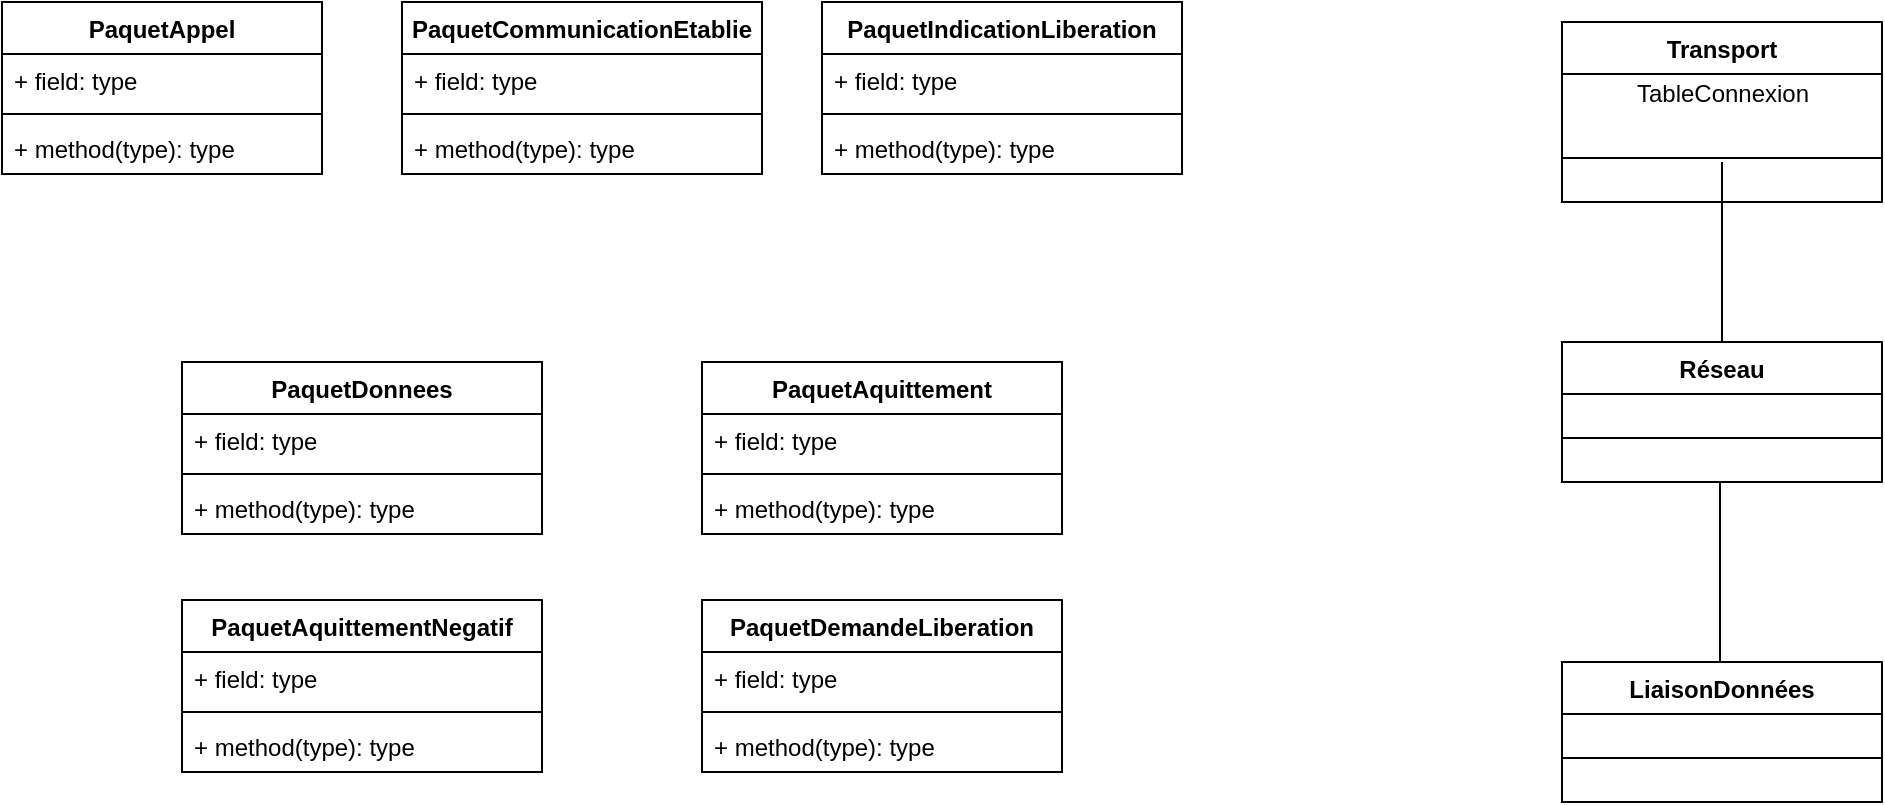 <mxfile version="14.6.0" type="device"><diagram id="C5RBs43oDa-KdzZeNtuy" name="Page-1"><mxGraphModel dx="1185" dy="635" grid="1" gridSize="10" guides="1" tooltips="1" connect="1" arrows="1" fold="1" page="1" pageScale="1" pageWidth="827" pageHeight="1169" math="0" shadow="0"><root><mxCell id="WIyWlLk6GJQsqaUBKTNV-0"/><mxCell id="WIyWlLk6GJQsqaUBKTNV-1" parent="WIyWlLk6GJQsqaUBKTNV-0"/><mxCell id="0KwUpsb9JkQLaZodWrig-3" value="Transport" style="swimlane;fontStyle=1;align=center;verticalAlign=top;childLayout=stackLayout;horizontal=1;startSize=26;horizontalStack=0;resizeParent=1;resizeParentMax=0;resizeLast=0;collapsible=1;marginBottom=0;" vertex="1" parent="WIyWlLk6GJQsqaUBKTNV-1"><mxGeometry x="860" y="210" width="160" height="90" as="geometry"/></mxCell><mxCell id="0KwUpsb9JkQLaZodWrig-76" value="TableConnexion" style="text;html=1;align=center;verticalAlign=middle;resizable=0;points=[];autosize=1;strokeColor=none;" vertex="1" parent="0KwUpsb9JkQLaZodWrig-3"><mxGeometry y="26" width="160" height="20" as="geometry"/></mxCell><mxCell id="0KwUpsb9JkQLaZodWrig-5" value="" style="line;strokeWidth=1;fillColor=none;align=left;verticalAlign=middle;spacingTop=-1;spacingLeft=3;spacingRight=3;rotatable=0;labelPosition=right;points=[];portConstraint=eastwest;" vertex="1" parent="0KwUpsb9JkQLaZodWrig-3"><mxGeometry y="46" width="160" height="44" as="geometry"/></mxCell><mxCell id="0KwUpsb9JkQLaZodWrig-7" value="Réseau" style="swimlane;fontStyle=1;align=center;verticalAlign=top;childLayout=stackLayout;horizontal=1;startSize=26;horizontalStack=0;resizeParent=1;resizeParentMax=0;resizeLast=0;collapsible=1;marginBottom=0;" vertex="1" parent="WIyWlLk6GJQsqaUBKTNV-1"><mxGeometry x="860" y="370" width="160" height="70" as="geometry"/></mxCell><mxCell id="0KwUpsb9JkQLaZodWrig-8" value="" style="line;strokeWidth=1;fillColor=none;align=left;verticalAlign=middle;spacingTop=-1;spacingLeft=3;spacingRight=3;rotatable=0;labelPosition=right;points=[];portConstraint=eastwest;" vertex="1" parent="0KwUpsb9JkQLaZodWrig-7"><mxGeometry y="26" width="160" height="44" as="geometry"/></mxCell><mxCell id="0KwUpsb9JkQLaZodWrig-9" value="LiaisonDonnées" style="swimlane;fontStyle=1;align=center;verticalAlign=top;childLayout=stackLayout;horizontal=1;startSize=26;horizontalStack=0;resizeParent=1;resizeParentMax=0;resizeLast=0;collapsible=1;marginBottom=0;" vertex="1" parent="WIyWlLk6GJQsqaUBKTNV-1"><mxGeometry x="860" y="530" width="160" height="70" as="geometry"/></mxCell><mxCell id="0KwUpsb9JkQLaZodWrig-10" value="" style="line;strokeWidth=1;fillColor=none;align=left;verticalAlign=middle;spacingTop=-1;spacingLeft=3;spacingRight=3;rotatable=0;labelPosition=right;points=[];portConstraint=eastwest;" vertex="1" parent="0KwUpsb9JkQLaZodWrig-9"><mxGeometry y="26" width="160" height="44" as="geometry"/></mxCell><mxCell id="0KwUpsb9JkQLaZodWrig-17" value="" style="endArrow=none;html=1;exitX=0.5;exitY=0;exitDx=0;exitDy=0;" edge="1" parent="WIyWlLk6GJQsqaUBKTNV-1" source="0KwUpsb9JkQLaZodWrig-7"><mxGeometry width="50" height="50" relative="1" as="geometry"><mxPoint x="890" y="330" as="sourcePoint"/><mxPoint x="940" y="280" as="targetPoint"/></mxGeometry></mxCell><mxCell id="0KwUpsb9JkQLaZodWrig-18" value="" style="endArrow=none;html=1;exitX=0.5;exitY=0;exitDx=0;exitDy=0;" edge="1" parent="WIyWlLk6GJQsqaUBKTNV-1"><mxGeometry width="50" height="50" relative="1" as="geometry"><mxPoint x="939" y="530" as="sourcePoint"/><mxPoint x="939" y="440" as="targetPoint"/></mxGeometry></mxCell><mxCell id="0KwUpsb9JkQLaZodWrig-33" value="PaquetAppel" style="swimlane;fontStyle=1;align=center;verticalAlign=top;childLayout=stackLayout;horizontal=1;startSize=26;horizontalStack=0;resizeParent=1;resizeParentMax=0;resizeLast=0;collapsible=1;marginBottom=0;" vertex="1" parent="WIyWlLk6GJQsqaUBKTNV-1"><mxGeometry x="80" y="200" width="160" height="86" as="geometry"/></mxCell><mxCell id="0KwUpsb9JkQLaZodWrig-34" value="+ field: type" style="text;strokeColor=none;fillColor=none;align=left;verticalAlign=top;spacingLeft=4;spacingRight=4;overflow=hidden;rotatable=0;points=[[0,0.5],[1,0.5]];portConstraint=eastwest;" vertex="1" parent="0KwUpsb9JkQLaZodWrig-33"><mxGeometry y="26" width="160" height="26" as="geometry"/></mxCell><mxCell id="0KwUpsb9JkQLaZodWrig-35" value="" style="line;strokeWidth=1;fillColor=none;align=left;verticalAlign=middle;spacingTop=-1;spacingLeft=3;spacingRight=3;rotatable=0;labelPosition=right;points=[];portConstraint=eastwest;" vertex="1" parent="0KwUpsb9JkQLaZodWrig-33"><mxGeometry y="52" width="160" height="8" as="geometry"/></mxCell><mxCell id="0KwUpsb9JkQLaZodWrig-36" value="+ method(type): type" style="text;strokeColor=none;fillColor=none;align=left;verticalAlign=top;spacingLeft=4;spacingRight=4;overflow=hidden;rotatable=0;points=[[0,0.5],[1,0.5]];portConstraint=eastwest;" vertex="1" parent="0KwUpsb9JkQLaZodWrig-33"><mxGeometry y="60" width="160" height="26" as="geometry"/></mxCell><mxCell id="0KwUpsb9JkQLaZodWrig-37" value="PaquetCommunicationEtablie" style="swimlane;fontStyle=1;align=center;verticalAlign=top;childLayout=stackLayout;horizontal=1;startSize=26;horizontalStack=0;resizeParent=1;resizeParentMax=0;resizeLast=0;collapsible=1;marginBottom=0;" vertex="1" parent="WIyWlLk6GJQsqaUBKTNV-1"><mxGeometry x="280" y="200" width="180" height="86" as="geometry"/></mxCell><mxCell id="0KwUpsb9JkQLaZodWrig-38" value="+ field: type" style="text;strokeColor=none;fillColor=none;align=left;verticalAlign=top;spacingLeft=4;spacingRight=4;overflow=hidden;rotatable=0;points=[[0,0.5],[1,0.5]];portConstraint=eastwest;" vertex="1" parent="0KwUpsb9JkQLaZodWrig-37"><mxGeometry y="26" width="180" height="26" as="geometry"/></mxCell><mxCell id="0KwUpsb9JkQLaZodWrig-39" value="" style="line;strokeWidth=1;fillColor=none;align=left;verticalAlign=middle;spacingTop=-1;spacingLeft=3;spacingRight=3;rotatable=0;labelPosition=right;points=[];portConstraint=eastwest;" vertex="1" parent="0KwUpsb9JkQLaZodWrig-37"><mxGeometry y="52" width="180" height="8" as="geometry"/></mxCell><mxCell id="0KwUpsb9JkQLaZodWrig-40" value="+ method(type): type" style="text;strokeColor=none;fillColor=none;align=left;verticalAlign=top;spacingLeft=4;spacingRight=4;overflow=hidden;rotatable=0;points=[[0,0.5],[1,0.5]];portConstraint=eastwest;" vertex="1" parent="0KwUpsb9JkQLaZodWrig-37"><mxGeometry y="60" width="180" height="26" as="geometry"/></mxCell><mxCell id="0KwUpsb9JkQLaZodWrig-41" value="PaquetIndicationLiberation" style="swimlane;fontStyle=1;align=center;verticalAlign=top;childLayout=stackLayout;horizontal=1;startSize=26;horizontalStack=0;resizeParent=1;resizeParentMax=0;resizeLast=0;collapsible=1;marginBottom=0;" vertex="1" parent="WIyWlLk6GJQsqaUBKTNV-1"><mxGeometry x="490" y="200" width="180" height="86" as="geometry"/></mxCell><mxCell id="0KwUpsb9JkQLaZodWrig-42" value="+ field: type" style="text;strokeColor=none;fillColor=none;align=left;verticalAlign=top;spacingLeft=4;spacingRight=4;overflow=hidden;rotatable=0;points=[[0,0.5],[1,0.5]];portConstraint=eastwest;" vertex="1" parent="0KwUpsb9JkQLaZodWrig-41"><mxGeometry y="26" width="180" height="26" as="geometry"/></mxCell><mxCell id="0KwUpsb9JkQLaZodWrig-43" value="" style="line;strokeWidth=1;fillColor=none;align=left;verticalAlign=middle;spacingTop=-1;spacingLeft=3;spacingRight=3;rotatable=0;labelPosition=right;points=[];portConstraint=eastwest;" vertex="1" parent="0KwUpsb9JkQLaZodWrig-41"><mxGeometry y="52" width="180" height="8" as="geometry"/></mxCell><mxCell id="0KwUpsb9JkQLaZodWrig-44" value="+ method(type): type" style="text;strokeColor=none;fillColor=none;align=left;verticalAlign=top;spacingLeft=4;spacingRight=4;overflow=hidden;rotatable=0;points=[[0,0.5],[1,0.5]];portConstraint=eastwest;" vertex="1" parent="0KwUpsb9JkQLaZodWrig-41"><mxGeometry y="60" width="180" height="26" as="geometry"/></mxCell><mxCell id="0KwUpsb9JkQLaZodWrig-45" value="PaquetDonnees" style="swimlane;fontStyle=1;align=center;verticalAlign=top;childLayout=stackLayout;horizontal=1;startSize=26;horizontalStack=0;resizeParent=1;resizeParentMax=0;resizeLast=0;collapsible=1;marginBottom=0;" vertex="1" parent="WIyWlLk6GJQsqaUBKTNV-1"><mxGeometry x="170" y="380" width="180" height="86" as="geometry"/></mxCell><mxCell id="0KwUpsb9JkQLaZodWrig-46" value="+ field: type" style="text;strokeColor=none;fillColor=none;align=left;verticalAlign=top;spacingLeft=4;spacingRight=4;overflow=hidden;rotatable=0;points=[[0,0.5],[1,0.5]];portConstraint=eastwest;" vertex="1" parent="0KwUpsb9JkQLaZodWrig-45"><mxGeometry y="26" width="180" height="26" as="geometry"/></mxCell><mxCell id="0KwUpsb9JkQLaZodWrig-47" value="" style="line;strokeWidth=1;fillColor=none;align=left;verticalAlign=middle;spacingTop=-1;spacingLeft=3;spacingRight=3;rotatable=0;labelPosition=right;points=[];portConstraint=eastwest;" vertex="1" parent="0KwUpsb9JkQLaZodWrig-45"><mxGeometry y="52" width="180" height="8" as="geometry"/></mxCell><mxCell id="0KwUpsb9JkQLaZodWrig-48" value="+ method(type): type" style="text;strokeColor=none;fillColor=none;align=left;verticalAlign=top;spacingLeft=4;spacingRight=4;overflow=hidden;rotatable=0;points=[[0,0.5],[1,0.5]];portConstraint=eastwest;" vertex="1" parent="0KwUpsb9JkQLaZodWrig-45"><mxGeometry y="60" width="180" height="26" as="geometry"/></mxCell><mxCell id="0KwUpsb9JkQLaZodWrig-49" value="PaquetAquittement" style="swimlane;fontStyle=1;align=center;verticalAlign=top;childLayout=stackLayout;horizontal=1;startSize=26;horizontalStack=0;resizeParent=1;resizeParentMax=0;resizeLast=0;collapsible=1;marginBottom=0;" vertex="1" parent="WIyWlLk6GJQsqaUBKTNV-1"><mxGeometry x="430" y="380" width="180" height="86" as="geometry"/></mxCell><mxCell id="0KwUpsb9JkQLaZodWrig-50" value="+ field: type" style="text;strokeColor=none;fillColor=none;align=left;verticalAlign=top;spacingLeft=4;spacingRight=4;overflow=hidden;rotatable=0;points=[[0,0.5],[1,0.5]];portConstraint=eastwest;" vertex="1" parent="0KwUpsb9JkQLaZodWrig-49"><mxGeometry y="26" width="180" height="26" as="geometry"/></mxCell><mxCell id="0KwUpsb9JkQLaZodWrig-51" value="" style="line;strokeWidth=1;fillColor=none;align=left;verticalAlign=middle;spacingTop=-1;spacingLeft=3;spacingRight=3;rotatable=0;labelPosition=right;points=[];portConstraint=eastwest;" vertex="1" parent="0KwUpsb9JkQLaZodWrig-49"><mxGeometry y="52" width="180" height="8" as="geometry"/></mxCell><mxCell id="0KwUpsb9JkQLaZodWrig-52" value="+ method(type): type" style="text;strokeColor=none;fillColor=none;align=left;verticalAlign=top;spacingLeft=4;spacingRight=4;overflow=hidden;rotatable=0;points=[[0,0.5],[1,0.5]];portConstraint=eastwest;" vertex="1" parent="0KwUpsb9JkQLaZodWrig-49"><mxGeometry y="60" width="180" height="26" as="geometry"/></mxCell><mxCell id="0KwUpsb9JkQLaZodWrig-53" value="PaquetAquittementNegatif" style="swimlane;fontStyle=1;align=center;verticalAlign=top;childLayout=stackLayout;horizontal=1;startSize=26;horizontalStack=0;resizeParent=1;resizeParentMax=0;resizeLast=0;collapsible=1;marginBottom=0;" vertex="1" parent="WIyWlLk6GJQsqaUBKTNV-1"><mxGeometry x="170" y="499" width="180" height="86" as="geometry"/></mxCell><mxCell id="0KwUpsb9JkQLaZodWrig-54" value="+ field: type" style="text;strokeColor=none;fillColor=none;align=left;verticalAlign=top;spacingLeft=4;spacingRight=4;overflow=hidden;rotatable=0;points=[[0,0.5],[1,0.5]];portConstraint=eastwest;" vertex="1" parent="0KwUpsb9JkQLaZodWrig-53"><mxGeometry y="26" width="180" height="26" as="geometry"/></mxCell><mxCell id="0KwUpsb9JkQLaZodWrig-55" value="" style="line;strokeWidth=1;fillColor=none;align=left;verticalAlign=middle;spacingTop=-1;spacingLeft=3;spacingRight=3;rotatable=0;labelPosition=right;points=[];portConstraint=eastwest;" vertex="1" parent="0KwUpsb9JkQLaZodWrig-53"><mxGeometry y="52" width="180" height="8" as="geometry"/></mxCell><mxCell id="0KwUpsb9JkQLaZodWrig-56" value="+ method(type): type" style="text;strokeColor=none;fillColor=none;align=left;verticalAlign=top;spacingLeft=4;spacingRight=4;overflow=hidden;rotatable=0;points=[[0,0.5],[1,0.5]];portConstraint=eastwest;" vertex="1" parent="0KwUpsb9JkQLaZodWrig-53"><mxGeometry y="60" width="180" height="26" as="geometry"/></mxCell><mxCell id="0KwUpsb9JkQLaZodWrig-57" value="PaquetDemandeLiberation" style="swimlane;fontStyle=1;align=center;verticalAlign=top;childLayout=stackLayout;horizontal=1;startSize=26;horizontalStack=0;resizeParent=1;resizeParentMax=0;resizeLast=0;collapsible=1;marginBottom=0;" vertex="1" parent="WIyWlLk6GJQsqaUBKTNV-1"><mxGeometry x="430" y="499" width="180" height="86" as="geometry"/></mxCell><mxCell id="0KwUpsb9JkQLaZodWrig-58" value="+ field: type" style="text;strokeColor=none;fillColor=none;align=left;verticalAlign=top;spacingLeft=4;spacingRight=4;overflow=hidden;rotatable=0;points=[[0,0.5],[1,0.5]];portConstraint=eastwest;" vertex="1" parent="0KwUpsb9JkQLaZodWrig-57"><mxGeometry y="26" width="180" height="26" as="geometry"/></mxCell><mxCell id="0KwUpsb9JkQLaZodWrig-59" value="" style="line;strokeWidth=1;fillColor=none;align=left;verticalAlign=middle;spacingTop=-1;spacingLeft=3;spacingRight=3;rotatable=0;labelPosition=right;points=[];portConstraint=eastwest;" vertex="1" parent="0KwUpsb9JkQLaZodWrig-57"><mxGeometry y="52" width="180" height="8" as="geometry"/></mxCell><mxCell id="0KwUpsb9JkQLaZodWrig-60" value="+ method(type): type" style="text;strokeColor=none;fillColor=none;align=left;verticalAlign=top;spacingLeft=4;spacingRight=4;overflow=hidden;rotatable=0;points=[[0,0.5],[1,0.5]];portConstraint=eastwest;" vertex="1" parent="0KwUpsb9JkQLaZodWrig-57"><mxGeometry y="60" width="180" height="26" as="geometry"/></mxCell></root></mxGraphModel></diagram></mxfile>